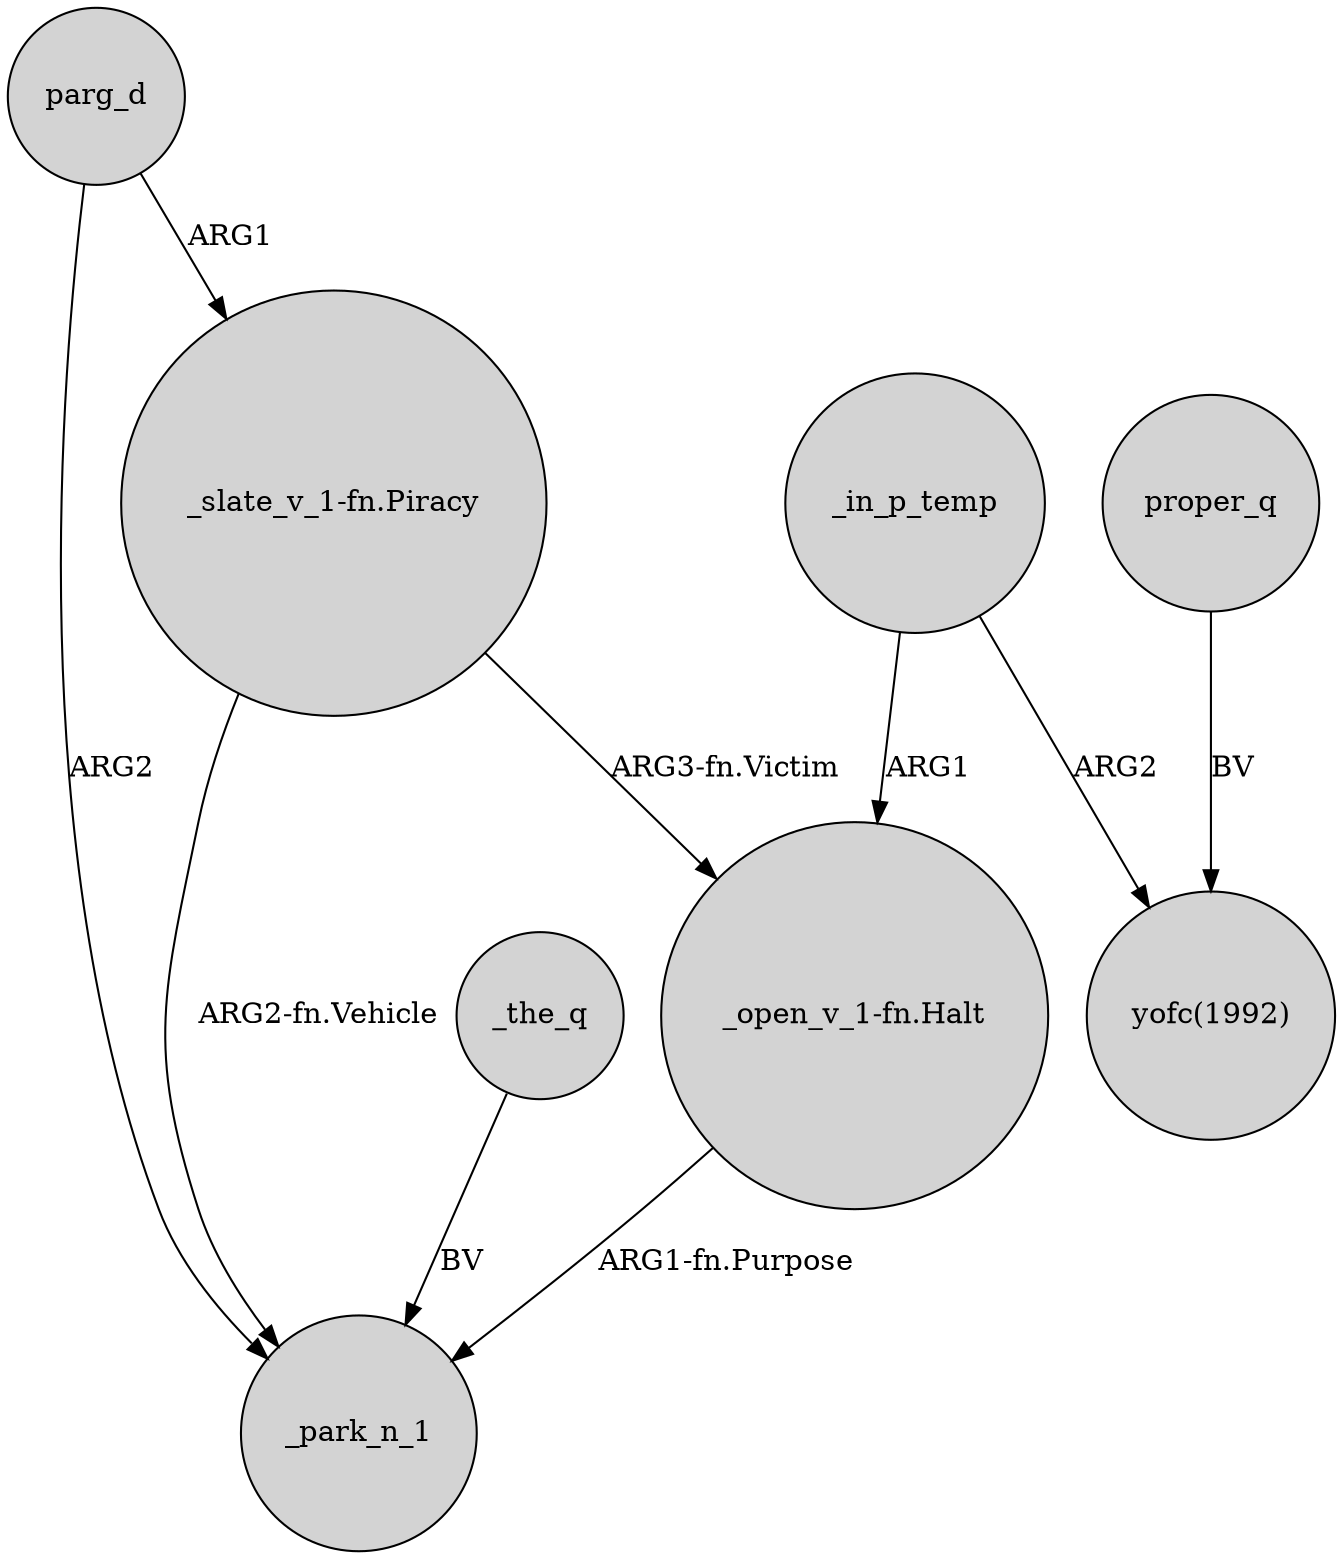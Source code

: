 digraph {
	node [shape=circle style=filled]
	parg_d -> "_slate_v_1-fn.Piracy" [label=ARG1]
	_the_q -> _park_n_1 [label=BV]
	"_slate_v_1-fn.Piracy" -> _park_n_1 [label="ARG2-fn.Vehicle"]
	_in_p_temp -> "_open_v_1-fn.Halt" [label=ARG1]
	"_open_v_1-fn.Halt" -> _park_n_1 [label="ARG1-fn.Purpose"]
	_in_p_temp -> "yofc(1992)" [label=ARG2]
	proper_q -> "yofc(1992)" [label=BV]
	"_slate_v_1-fn.Piracy" -> "_open_v_1-fn.Halt" [label="ARG3-fn.Victim"]
	parg_d -> _park_n_1 [label=ARG2]
}
